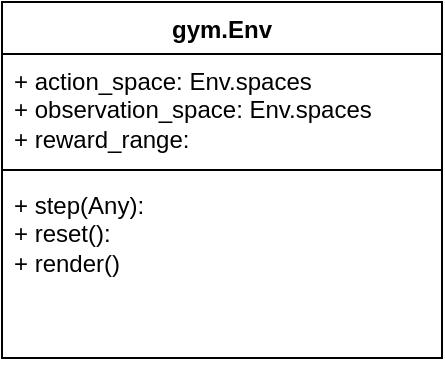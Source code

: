 <mxfile version="22.0.3" type="device">
  <diagram name="Seite-1" id="ojGW6eGsDRz7Sz9ML8TX">
    <mxGraphModel dx="2074" dy="1214" grid="1" gridSize="10" guides="1" tooltips="1" connect="1" arrows="1" fold="1" page="1" pageScale="1" pageWidth="850" pageHeight="1100" math="0" shadow="0">
      <root>
        <mxCell id="0" />
        <mxCell id="1" parent="0" />
        <mxCell id="m_ZA7_rePXRkF3eSw2To-1" value="gym.Env" style="swimlane;fontStyle=1;align=center;verticalAlign=top;childLayout=stackLayout;horizontal=1;startSize=26;horizontalStack=0;resizeParent=1;resizeParentMax=0;resizeLast=0;collapsible=1;marginBottom=0;whiteSpace=wrap;html=1;" parent="1" vertex="1">
          <mxGeometry x="300" y="100" width="220" height="178" as="geometry" />
        </mxCell>
        <mxCell id="m_ZA7_rePXRkF3eSw2To-2" value="+ action_space: Env.spaces&lt;br&gt;+ observation_space: Env.spaces&lt;br&gt;+ reward_range:&amp;nbsp;" style="text;strokeColor=none;fillColor=none;align=left;verticalAlign=top;spacingLeft=4;spacingRight=4;overflow=hidden;rotatable=0;points=[[0,0.5],[1,0.5]];portConstraint=eastwest;whiteSpace=wrap;html=1;" parent="m_ZA7_rePXRkF3eSw2To-1" vertex="1">
          <mxGeometry y="26" width="220" height="54" as="geometry" />
        </mxCell>
        <mxCell id="m_ZA7_rePXRkF3eSw2To-3" value="" style="line;strokeWidth=1;fillColor=none;align=left;verticalAlign=middle;spacingTop=-1;spacingLeft=3;spacingRight=3;rotatable=0;labelPosition=right;points=[];portConstraint=eastwest;strokeColor=inherit;" parent="m_ZA7_rePXRkF3eSw2To-1" vertex="1">
          <mxGeometry y="80" width="220" height="8" as="geometry" />
        </mxCell>
        <mxCell id="m_ZA7_rePXRkF3eSw2To-4" value="+ step(Any):&lt;br&gt;+ reset():&lt;br&gt;+ render()&amp;nbsp;" style="text;strokeColor=none;fillColor=none;align=left;verticalAlign=top;spacingLeft=4;spacingRight=4;overflow=hidden;rotatable=0;points=[[0,0.5],[1,0.5]];portConstraint=eastwest;whiteSpace=wrap;html=1;" parent="m_ZA7_rePXRkF3eSw2To-1" vertex="1">
          <mxGeometry y="88" width="220" height="90" as="geometry" />
        </mxCell>
      </root>
    </mxGraphModel>
  </diagram>
</mxfile>
